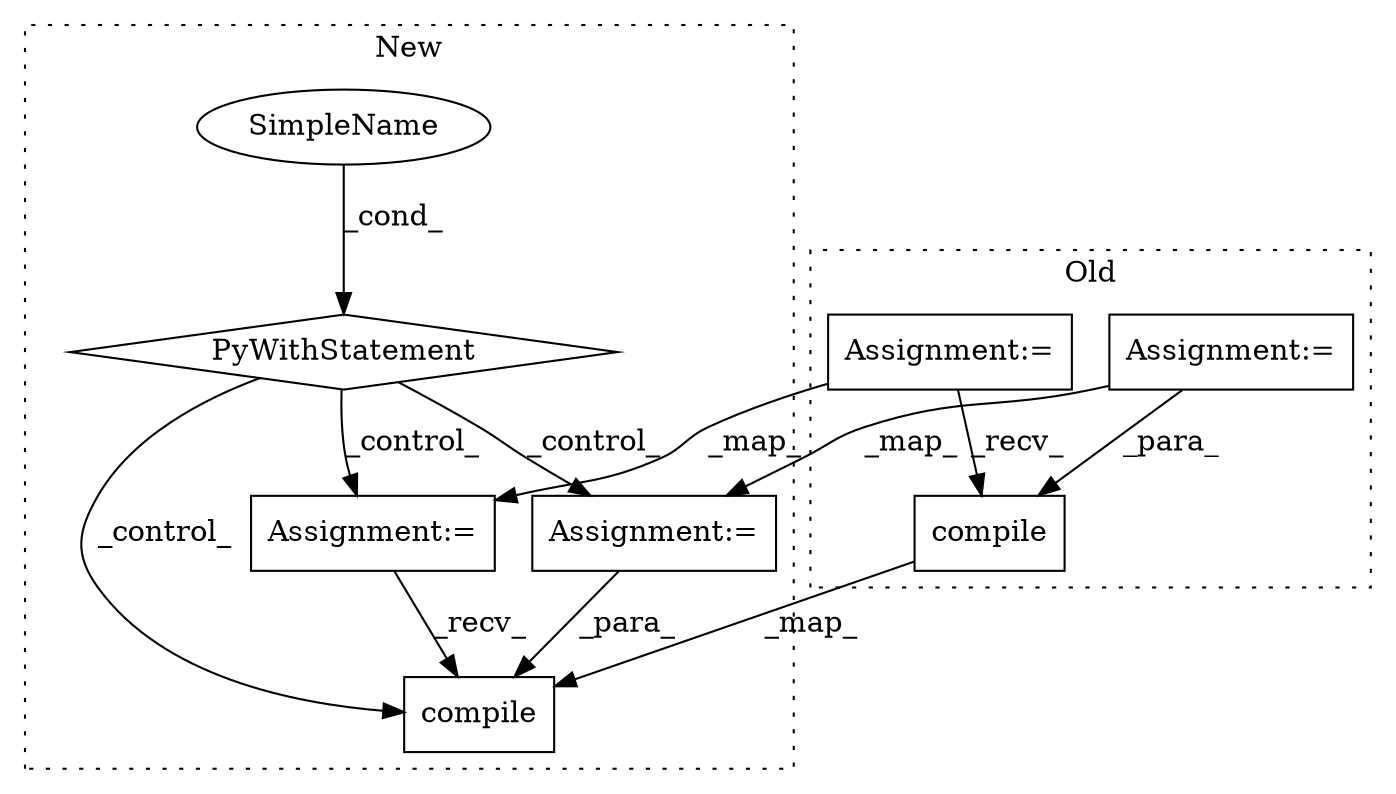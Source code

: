 digraph G {
subgraph cluster0 {
1 [label="compile" a="32" s="8238,8300" l="8,1" shape="box"];
3 [label="Assignment:=" a="7" s="7309" l="1" shape="box"];
7 [label="Assignment:=" a="7" s="8002" l="1" shape="box"];
label = "Old";
style="dotted";
}
subgraph cluster1 {
2 [label="compile" a="32" s="8285,8347" l="8,1" shape="box"];
4 [label="Assignment:=" a="7" s="7354" l="1" shape="box"];
5 [label="SimpleName" a="42" s="" l="" shape="ellipse"];
6 [label="PyWithStatement" a="104" s="7136,7169" l="10,2" shape="diamond"];
8 [label="Assignment:=" a="7" s="8041" l="1" shape="box"];
label = "New";
style="dotted";
}
1 -> 2 [label="_map_"];
3 -> 1 [label="_recv_"];
3 -> 4 [label="_map_"];
4 -> 2 [label="_recv_"];
5 -> 6 [label="_cond_"];
6 -> 8 [label="_control_"];
6 -> 4 [label="_control_"];
6 -> 2 [label="_control_"];
7 -> 1 [label="_para_"];
7 -> 8 [label="_map_"];
8 -> 2 [label="_para_"];
}